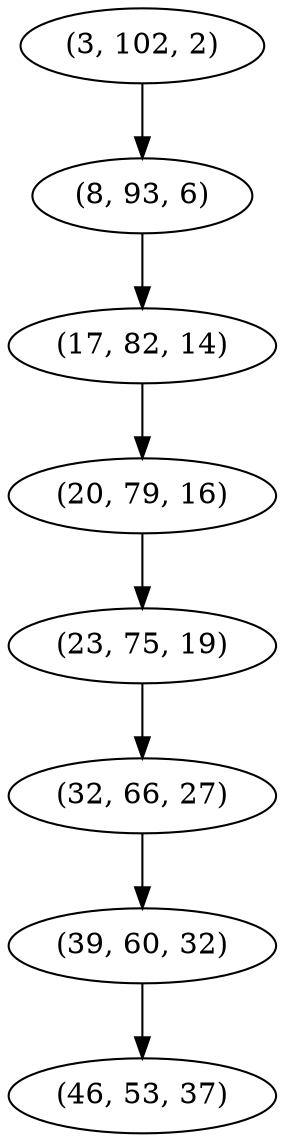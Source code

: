 digraph tree {
    "(3, 102, 2)";
    "(8, 93, 6)";
    "(17, 82, 14)";
    "(20, 79, 16)";
    "(23, 75, 19)";
    "(32, 66, 27)";
    "(39, 60, 32)";
    "(46, 53, 37)";
    "(3, 102, 2)" -> "(8, 93, 6)";
    "(8, 93, 6)" -> "(17, 82, 14)";
    "(17, 82, 14)" -> "(20, 79, 16)";
    "(20, 79, 16)" -> "(23, 75, 19)";
    "(23, 75, 19)" -> "(32, 66, 27)";
    "(32, 66, 27)" -> "(39, 60, 32)";
    "(39, 60, 32)" -> "(46, 53, 37)";
}
